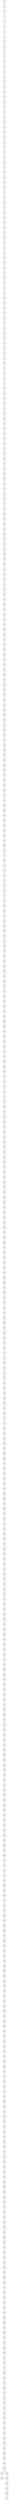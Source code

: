 graph {
15 -- 0
0 -- 15
0 -- 6
6 -- 0
6 -- 1
1 -- 6
1 -- 2
2 -- 1
2 -- 3
3 -- 2
3 -- 4
4 -- 3
4 -- 7
7 -- 4
7 -- 10
10 -- 7
10 -- 11
11 -- 10
11 -- 5
5 -- 11
5 -- 8
8 -- 5
8 -- 9
9 -- 8
9 -- 13
13 -- 9
13 -- 17
17 -- 13
17 -- 19
19 -- 17
19 -- 12
12 -- 19
12 -- 14
14 -- 12
14 -- 16
16 -- 14
16 -- 18
18 -- 16
18 -- 20
20 -- 18
20 -- 22
22 -- 20
22 -- 23
23 -- 22
23 -- 21
21 -- 23
21 -- 24
24 -- 21
24 -- 25
25 -- 24
25 -- 28
28 -- 25
28 -- 27
27 -- 28
27 -- 31
31 -- 27
31 -- 32
32 -- 31
32 -- 33
33 -- 32
33 -- 34
34 -- 33
34 -- 36
36 -- 34
36 -- 35
35 -- 36
35 -- 38
38 -- 35
38 -- 41
41 -- 38
41 -- 29
29 -- 41
29 -- 26
26 -- 29
26 -- 30
30 -- 26
30 -- 37
37 -- 30
37 -- 39
39 -- 37
39 -- 40
40 -- 39
40 -- 43
43 -- 40
43 -- 44
44 -- 43
44 -- 42
42 -- 44
42 -- 45
45 -- 42
45 -- 46
46 -- 45
46 -- 48
48 -- 46
48 -- 47
47 -- 48
47 -- 50
50 -- 47
50 -- 51
51 -- 50
51 -- 52
52 -- 51
52 -- 53
53 -- 52
53 -- 54
54 -- 53
54 -- 55
55 -- 54
55 -- 56
56 -- 55
56 -- 57
57 -- 56
57 -- 60
60 -- 57
60 -- 67
67 -- 60
67 -- 61
61 -- 67
61 -- 58
58 -- 61
58 -- 49
49 -- 58
49 -- 59
59 -- 49
59 -- 62
62 -- 59
62 -- 63
63 -- 62
63 -- 64
64 -- 63
64 -- 68
68 -- 64
68 -- 65
65 -- 68
65 -- 66
66 -- 65
66 -- 73
73 -- 66
73 -- 72
72 -- 73
72 -- 71
71 -- 72
71 -- 69
69 -- 71
69 -- 70
70 -- 69
70 -- 75
75 -- 70
75 -- 76
76 -- 75
76 -- 77
77 -- 76
77 -- 78
78 -- 77
78 -- 79
79 -- 78
79 -- 80
80 -- 79
80 -- 81
81 -- 80
81 -- 82
82 -- 81
82 -- 84
84 -- 82
84 -- 89
89 -- 84
89 -- 86
86 -- 89
86 -- 83
83 -- 86
83 -- 85
85 -- 83
85 -- 74
74 -- 85
74 -- 88
88 -- 74
88 -- 91
91 -- 88
91 -- 87
87 -- 91
87 -- 90
90 -- 87
90 -- 94
94 -- 90
94 -- 99
99 -- 94
99 -- 96
96 -- 99
96 -- 105
105 -- 96
105 -- 101
101 -- 105
101 -- 92
92 -- 101
92 -- 95
95 -- 92
95 -- 93
93 -- 95
93 -- 97
97 -- 93
97 -- 98
98 -- 97
98 -- 100
100 -- 98
100 -- 102
102 -- 100
102 -- 104
104 -- 102
104 -- 103
103 -- 104
103 -- 107
107 -- 103
107 -- 110
110 -- 107
110 -- 112
112 -- 110
112 -- 113
113 -- 112
113 -- 106
106 -- 113
106 -- 108
108 -- 106
108 -- 109
109 -- 108
109 -- 115
115 -- 109
115 -- 114
114 -- 115
114 -- 116
116 -- 114
116 -- 117
117 -- 116
117 -- 111
111 -- 117
111 -- 118
118 -- 111
118 -- 120
120 -- 118
120 -- 124
124 -- 120
124 -- 125
125 -- 124
125 -- 127
127 -- 125
127 -- 129
129 -- 127
129 -- 126
126 -- 129
126 -- 119
119 -- 126
119 -- 121
121 -- 119
121 -- 122
122 -- 121
122 -- 123
123 -- 122
123 -- 128
128 -- 123
128 -- 130
130 -- 128
130 -- 131
131 -- 130
131 -- 132
132 -- 131
132 -- 134
134 -- 132
134 -- 133
133 -- 134
133 -- 135
135 -- 133
135 -- 136
136 -- 135
136 -- 137
137 -- 136
137 -- 139
139 -- 137
139 -- 140
140 -- 139
140 -- 141
141 -- 140
141 -- 146
146 -- 141
146 -- 148
148 -- 146
148 -- 143
143 -- 148
143 -- 142
142 -- 143
142 -- 144
144 -- 142
144 -- 145
145 -- 144
145 -- 147
147 -- 145
147 -- 149
149 -- 147
149 -- 138
138 -- 149
138 -- 151
151 -- 138
151 -- 152
152 -- 151
152 -- 156
156 -- 152
156 -- 158
158 -- 156
158 -- 154
154 -- 158
154 -- 150
150 -- 154
150 -- 153
153 -- 150
153 -- 155
155 -- 153
155 -- 157
157 -- 155
157 -- 159
159 -- 157
159 -- 161
161 -- 159
161 -- 162
162 -- 161
162 -- 160
160 -- 162
160 -- 163
163 -- 160
163 -- 164
164 -- 163
164 -- 166
166 -- 164
166 -- 168
168 -- 166
168 -- 165
165 -- 168
165 -- 169
169 -- 165
169 -- 174
174 -- 169
174 -- 177
177 -- 174
177 -- 182
182 -- 177
182 -- 175
175 -- 182
175 -- 170
170 -- 175
170 -- 167
167 -- 170
167 -- 171
171 -- 167
171 -- 172
172 -- 171
172 -- 173
173 -- 172
173 -- 178
178 -- 173
178 -- 176
176 -- 178
176 -- 179
179 -- 176
179 -- 180
180 -- 179
180 -- 181
181 -- 180
181 -- 183
183 -- 181
183 -- 184
184 -- 183
184 -- 185
185 -- 184
185 -- 186
186 -- 185
186 -- 187
187 -- 186
187 -- 189
189 -- 187
189 -- 190
190 -- 189
190 -- 199
199 -- 190
199 -- 202
202 -- 199
202 -- 204
204 -- 202
204 -- 203
203 -- 204
203 -- 191
191 -- 203
191 -- 188
188 -- 191
188 -- 192
192 -- 188
192 -- 193
193 -- 192
193 -- 194
194 -- 193
194 -- 195
195 -- 194
195 -- 196
196 -- 195
196 -- 197
197 -- 196
197 -- 198
198 -- 197
198 -- 200
200 -- 198
200 -- 201
201 -- 200
201 -- 205
205 -- 201
205 -- 206
206 -- 205
206 -- 209
209 -- 206
209 -- 210
210 -- 209
210 -- 213
213 -- 210
213 -- 216
216 -- 213
216 -- 218
218 -- 216
218 -- 214
214 -- 218
214 -- 208
208 -- 214
208 -- 207
207 -- 208
207 -- 211
211 -- 207
211 -- 212
212 -- 211
212 -- 215
215 -- 212
215 -- 217
217 -- 215
217 -- 219
219 -- 217
219 -- 221
221 -- 219
221 -- 224
224 -- 221
224 -- 222
222 -- 224
222 -- 220
220 -- 222
220 -- 223
223 -- 220
223 -- 228
228 -- 223
228 -- 226
226 -- 228
226 -- 225
225 -- 226
225 -- 227
227 -- 225
227 -- 229
229 -- 227
229 -- 232
232 -- 229
232 -- 233
233 -- 232
233 -- 235
235 -- 233
235 -- 230
230 -- 235
230 -- 231
231 -- 230
231 -- 234
234 -- 231
234 -- 237
237 -- 234
237 -- 238
238 -- 237
238 -- 241
241 -- 238
241 -- 243
243 -- 241
243 -- 242
242 -- 243
242 -- 244
244 -- 242
244 -- 245
245 -- 244
245 -- 247
247 -- 245
247 -- 249
249 -- 247
249 -- 253
253 -- 249
253 -- 255
255 -- 253
255 -- 258
258 -- 255
258 -- 248
248 -- 258
248 -- 236
236 -- 248
236 -- 239
239 -- 236
239 -- 240
240 -- 239
240 -- 246
246 -- 240
246 -- 250
250 -- 246
250 -- 252
252 -- 250
252 -- 254
254 -- 252
254 -- 256
256 -- 254
256 -- 259
259 -- 256
259 -- 251
251 -- 259
251 -- 257
257 -- 251
257 -- 262
262 -- 257
262 -- 265
265 -- 262
265 -- 269
269 -- 265
269 -- 260
260 -- 269
260 -- 261
261 -- 260
261 -- 263
263 -- 261
263 -- 264
264 -- 263
264 -- 267
267 -- 264
267 -- 268
268 -- 267
268 -- 273
273 -- 268
273 -- 274
274 -- 273
274 -- 266
266 -- 274
266 -- 270
270 -- 266
270 -- 271
271 -- 270
271 -- 272
272 -- 271
272 -- 282
282 -- 272
282 -- 285
285 -- 282
285 -- 286
286 -- 285
286 -- 288
288 -- 286
288 -- 283
283 -- 288
283 -- 275
275 -- 283
275 -- 276
276 -- 275
276 -- 277
277 -- 276
277 -- 278
278 -- 277
278 -- 279
279 -- 278
279 -- 280
280 -- 279
280 -- 281
281 -- 280
281 -- 284
284 -- 281
284 -- 287
287 -- 284
287 -- 289
289 -- 287
289 -- 291
291 -- 289
291 -- 293
293 -- 291
293 -- 295
295 -- 293
295 -- 298
298 -- 295
298 -- 292
292 -- 298
292 -- 290
290 -- 292
290 -- 294
294 -- 290
294 -- 296
296 -- 294
296 -- 297
297 -- 296
297 -- 299
299 -- 297
299 -- 300
300 -- 299
300 -- 303
303 -- 300
303 -- 304
304 -- 303
304 -- 314
314 -- 304
314 -- 316
316 -- 314
316 -- 306
306 -- 316
306 -- 302
302 -- 306
302 -- 301
301 -- 302
301 -- 305
305 -- 301
305 -- 307
307 -- 305
307 -- 308
308 -- 307
308 -- 309
309 -- 308
309 -- 310
310 -- 309
310 -- 311
311 -- 310
311 -- 313
313 -- 311
313 -- 312
312 -- 313
312 -- 315
315 -- 312
315 -- 317
317 -- 315
317 -- 320
320 -- 317
320 -- 319
319 -- 320
319 -- 324
324 -- 319
324 -- 326
326 -- 324
326 -- 321
321 -- 326
321 -- 323
323 -- 321
323 -- 332
332 -- 323
332 -- 333
333 -- 332
333 -- 340
340 -- 333
340 -- 341
341 -- 340
341 -- 344
344 -- 341
344 -- 345
345 -- 344
345 -- 347
347 -- 345
347 -- 352
352 -- 347
352 -- 353
353 -- 352
353 -- 357
357 -- 353
357 -- 359
359 -- 357
359 -- 343
343 -- 359
343 -- 318
318 -- 343
318 -- 322
322 -- 318
322 -- 325
325 -- 322
325 -- 327
327 -- 325
327 -- 328
328 -- 327
328 -- 329
329 -- 328
329 -- 330
330 -- 329
330 -- 331
331 -- 330
331 -- 334
334 -- 331
334 -- 335
335 -- 334
335 -- 336
336 -- 335
336 -- 337
337 -- 336
337 -- 338
338 -- 337
338 -- 339
339 -- 338
339 -- 342
342 -- 339
342 -- 346
346 -- 342
346 -- 348
348 -- 346
348 -- 349
349 -- 348
349 -- 350
350 -- 349
350 -- 351
351 -- 350
351 -- 354
354 -- 351
354 -- 355
355 -- 354
355 -- 356
356 -- 355
356 -- 358
358 -- 356
358 -- 361
361 -- 358
361 -- 362
362 -- 361
362 -- 363
363 -- 362
363 -- 360
360 -- 363
360 -- 365
365 -- 360
365 -- 368
368 -- 365
368 -- 364
364 -- 368
364 -- 367
367 -- 364
367 -- 370
370 -- 367
370 -- 366
366 -- 370
366 -- 371
371 -- 366
371 -- 375
375 -- 371
375 -- 377
377 -- 375
377 -- 378
378 -- 377
378 -- 382
382 -- 378
382 -- 391
391 -- 382
391 -- 373
373 -- 391
373 -- 369
369 -- 373
369 -- 372
372 -- 369
372 -- 374
374 -- 372
374 -- 376
376 -- 374
376 -- 380
380 -- 376
380 -- 381
381 -- 380
381 -- 383
383 -- 381
383 -- 379
379 -- 383
379 -- 384
384 -- 379
384 -- 385
385 -- 384
385 -- 392
392 -- 385
392 -- 386
386 -- 392
386 -- 387
387 -- 386
387 -- 388
388 -- 387
388 -- 389
389 -- 388
389 -- 390
390 -- 389
390 -- 393
393 -- 390
393 -- 395
395 -- 393
395 -- 396
396 -- 395
396 -- 399
399 -- 396
399 -- 400
400 -- 399
400 -- 404
404 -- 400
404 -- 397
397 -- 404
397 -- 398
398 -- 397
398 -- 402
402 -- 398
402 -- 403
403 -- 402
403 -- 405
405 -- 403
405 -- 406
406 -- 405
406 -- 407
407 -- 406
407 -- 394
394 -- 407
394 -- 401
401 -- 394
401 -- 414
414 -- 401
414 -- 409
409 -- 414
409 -- 413
413 -- 409
413 -- 408
408 -- 413
408 -- 410
410 -- 408
410 -- 411
411 -- 410
411 -- 412
412 -- 411
412 -- 416
416 -- 412
416 -- 417
417 -- 416
417 -- 419
419 -- 417
419 -- 420
420 -- 419
420 -- 421
421 -- 420
421 -- 422
422 -- 421
422 -- 418
418 -- 422
418 -- 415
415 -- 418
415 -- 423
423 -- 415
423 -- 424
424 -- 423
424 -- 426
426 -- 424
426 -- 425
425 -- 426
425 -- 427
427 -- 425
427 -- 431
431 -- 427
431 -- 432
432 -- 431
432 -- 435
435 -- 432
435 -- 433
433 -- 435
433 -- 430
430 -- 433
430 -- 428
428 -- 430
428 -- 429
429 -- 428
429 -- 434
434 -- 429
434 -- 436
436 -- 434
436 -- 439
439 -- 436
439 -- 440
440 -- 439
440 -- 441
441 -- 440
441 -- 437
437 -- 441
437 -- 438
438 -- 437
438 -- 447
447 -- 438
447 -- 454
454 -- 447
454 -- 448
448 -- 454
448 -- 443
443 -- 448
443 -- 442
442 -- 443
442 -- 444
444 -- 442
444 -- 449
449 -- 444
449 -- 450
450 -- 449
450 -- 455
455 -- 450
455 -- 456
456 -- 455
456 -- 458
458 -- 456
458 -- 467
467 -- 458
467 -- 457
457 -- 467
457 -- 451
451 -- 457
451 -- 445
445 -- 451
445 -- 446
446 -- 445
446 -- 452
452 -- 446
452 -- 453
453 -- 452
453 -- 459
459 -- 453
459 -- 460
460 -- 459
460 -- 462
462 -- 460
462 -- 463
463 -- 462
463 -- 464
464 -- 463
464 -- 465
465 -- 464
465 -- 461
461 -- 465
461 -- 468
468 -- 461
468 -- 469
469 -- 468
469 -- 470
470 -- 469
470 -- 471
471 -- 470
471 -- 473
473 -- 471
473 -- 466
466 -- 473
466 -- 472
472 -- 466
472 -- 474
474 -- 472
474 -- 489
489 -- 474
489 -- 476
476 -- 489
476 -- 475
475 -- 476
475 -- 477
477 -- 475
477 -- 478
478 -- 477
478 -- 479
479 -- 478
479 -- 481
481 -- 479
481 -- 482
482 -- 481
482 -- 484
484 -- 482
484 -- 488
488 -- 484
488 -- 495
495 -- 488
495 -- 487
487 -- 495
487 -- 480
480 -- 487
480 -- 483
483 -- 480
483 -- 485
485 -- 483
485 -- 486
486 -- 485
486 -- 490
490 -- 486
490 -- 491
490 -- 493
491 -- 490
491 -- 492
492 -- 491
493 -- 490
493 -- 494
494 -- 493
494 -- 499
499 -- 494
499 -- 498
498 -- 499
498 -- 496
496 -- 498
496 -- 497
497 -- 496
}
